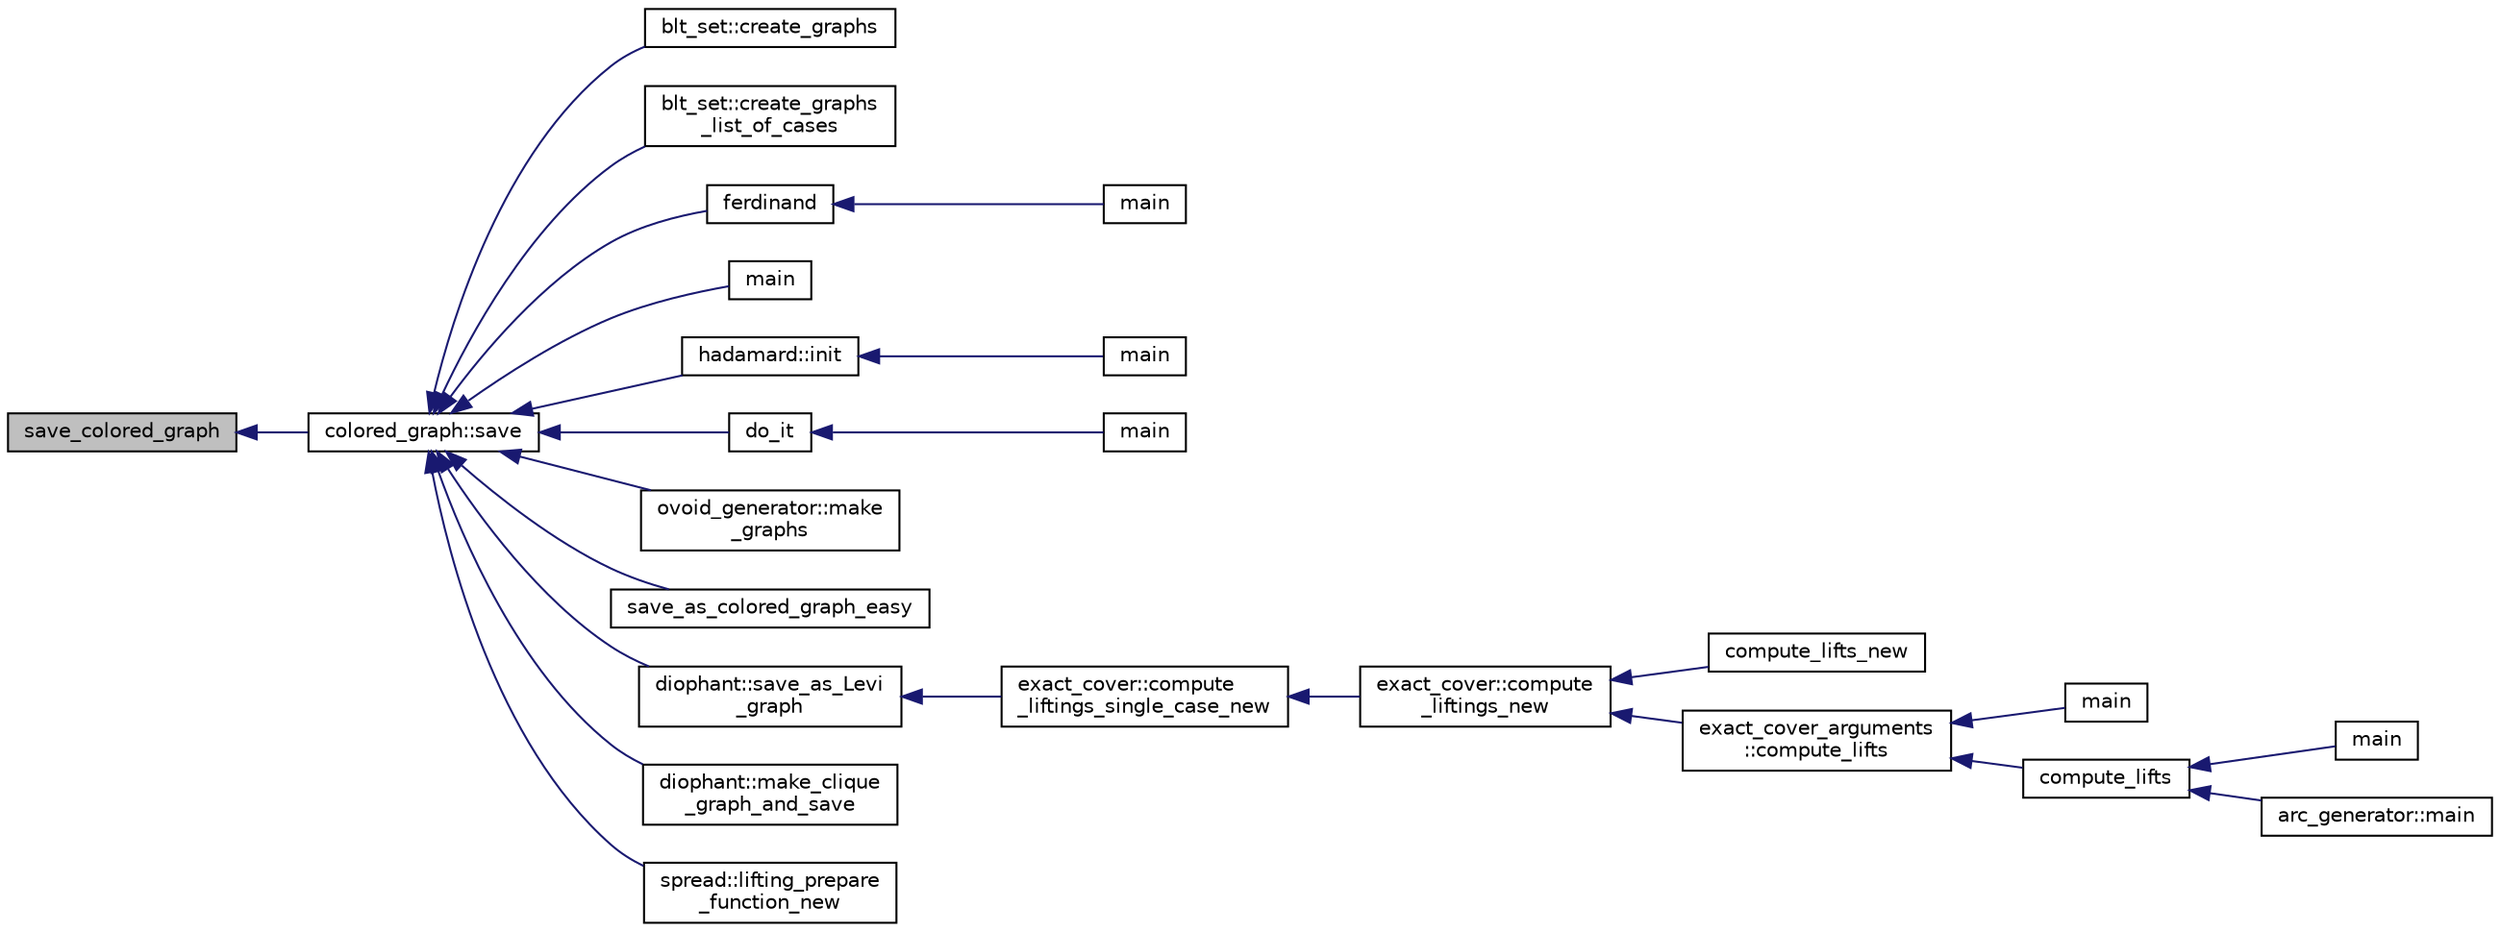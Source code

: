 digraph "save_colored_graph"
{
  edge [fontname="Helvetica",fontsize="10",labelfontname="Helvetica",labelfontsize="10"];
  node [fontname="Helvetica",fontsize="10",shape=record];
  rankdir="LR";
  Node294 [label="save_colored_graph",height=0.2,width=0.4,color="black", fillcolor="grey75", style="filled", fontcolor="black"];
  Node294 -> Node295 [dir="back",color="midnightblue",fontsize="10",style="solid",fontname="Helvetica"];
  Node295 [label="colored_graph::save",height=0.2,width=0.4,color="black", fillcolor="white", style="filled",URL="$dc/de2/classcolored__graph.html#a562912fb7464addacd865057a1a48f75"];
  Node295 -> Node296 [dir="back",color="midnightblue",fontsize="10",style="solid",fontname="Helvetica"];
  Node296 [label="blt_set::create_graphs",height=0.2,width=0.4,color="black", fillcolor="white", style="filled",URL="$d1/d3d/classblt__set.html#a3f1d4a8ed15875c47b327949f26a4533"];
  Node295 -> Node297 [dir="back",color="midnightblue",fontsize="10",style="solid",fontname="Helvetica"];
  Node297 [label="blt_set::create_graphs\l_list_of_cases",height=0.2,width=0.4,color="black", fillcolor="white", style="filled",URL="$d1/d3d/classblt__set.html#a91ad531d4154bd887182dbd6121476f3"];
  Node295 -> Node298 [dir="back",color="midnightblue",fontsize="10",style="solid",fontname="Helvetica"];
  Node298 [label="ferdinand",height=0.2,width=0.4,color="black", fillcolor="white", style="filled",URL="$da/df3/ferdinand_8_c.html#a322b57727d23cf5a0932f11c30ea18d9"];
  Node298 -> Node299 [dir="back",color="midnightblue",fontsize="10",style="solid",fontname="Helvetica"];
  Node299 [label="main",height=0.2,width=0.4,color="black", fillcolor="white", style="filled",URL="$da/df3/ferdinand_8_c.html#a3c04138a5bfe5d72780bb7e82a18e627"];
  Node295 -> Node300 [dir="back",color="midnightblue",fontsize="10",style="solid",fontname="Helvetica"];
  Node300 [label="main",height=0.2,width=0.4,color="black", fillcolor="white", style="filled",URL="$dd/d33/apps_2combinatorics_2grassmann_8_c.html#a3c04138a5bfe5d72780bb7e82a18e627"];
  Node295 -> Node301 [dir="back",color="midnightblue",fontsize="10",style="solid",fontname="Helvetica"];
  Node301 [label="hadamard::init",height=0.2,width=0.4,color="black", fillcolor="white", style="filled",URL="$d7/dbb/classhadamard.html#a16af359850b8bdd0d2a73e260d496c33"];
  Node301 -> Node302 [dir="back",color="midnightblue",fontsize="10",style="solid",fontname="Helvetica"];
  Node302 [label="main",height=0.2,width=0.4,color="black", fillcolor="white", style="filled",URL="$dd/d1d/hadamard_8_c.html#a3c04138a5bfe5d72780bb7e82a18e627"];
  Node295 -> Node303 [dir="back",color="midnightblue",fontsize="10",style="solid",fontname="Helvetica"];
  Node303 [label="do_it",height=0.2,width=0.4,color="black", fillcolor="white", style="filled",URL="$d5/d56/winnie__li_8_c.html#a4a76e267a3647d5cb54c640a98ef405e"];
  Node303 -> Node304 [dir="back",color="midnightblue",fontsize="10",style="solid",fontname="Helvetica"];
  Node304 [label="main",height=0.2,width=0.4,color="black", fillcolor="white", style="filled",URL="$d5/d56/winnie__li_8_c.html#a3c04138a5bfe5d72780bb7e82a18e627"];
  Node295 -> Node305 [dir="back",color="midnightblue",fontsize="10",style="solid",fontname="Helvetica"];
  Node305 [label="ovoid_generator::make\l_graphs",height=0.2,width=0.4,color="black", fillcolor="white", style="filled",URL="$d3/daf/classovoid__generator.html#ad231178badc9e58ed4a0d61f6f7adabc"];
  Node295 -> Node306 [dir="back",color="midnightblue",fontsize="10",style="solid",fontname="Helvetica"];
  Node306 [label="save_as_colored_graph_easy",height=0.2,width=0.4,color="black", fillcolor="white", style="filled",URL="$d5/d87/globals_8h.html#aaa3f21e2269dffac458ed52783c772ff"];
  Node295 -> Node307 [dir="back",color="midnightblue",fontsize="10",style="solid",fontname="Helvetica"];
  Node307 [label="diophant::save_as_Levi\l_graph",height=0.2,width=0.4,color="black", fillcolor="white", style="filled",URL="$d7/d9c/classdiophant.html#ae4eb639f6ce4451428a473c5e2be429d"];
  Node307 -> Node308 [dir="back",color="midnightblue",fontsize="10",style="solid",fontname="Helvetica"];
  Node308 [label="exact_cover::compute\l_liftings_single_case_new",height=0.2,width=0.4,color="black", fillcolor="white", style="filled",URL="$df/d94/classexact__cover.html#ab111dd375f84d6f60ec7edeb2b18523e"];
  Node308 -> Node309 [dir="back",color="midnightblue",fontsize="10",style="solid",fontname="Helvetica"];
  Node309 [label="exact_cover::compute\l_liftings_new",height=0.2,width=0.4,color="black", fillcolor="white", style="filled",URL="$df/d94/classexact__cover.html#a1438b5e280f85abcabeb7f68eeabb72b"];
  Node309 -> Node310 [dir="back",color="midnightblue",fontsize="10",style="solid",fontname="Helvetica"];
  Node310 [label="compute_lifts_new",height=0.2,width=0.4,color="black", fillcolor="white", style="filled",URL="$d0/d76/tl__algebra__and__number__theory_8h.html#a7572cd3732ca8df324632282e9002dc4"];
  Node309 -> Node311 [dir="back",color="midnightblue",fontsize="10",style="solid",fontname="Helvetica"];
  Node311 [label="exact_cover_arguments\l::compute_lifts",height=0.2,width=0.4,color="black", fillcolor="white", style="filled",URL="$d3/dae/classexact__cover__arguments.html#ab0cdb09a17201c89aa9f83bd511dbbf7"];
  Node311 -> Node312 [dir="back",color="midnightblue",fontsize="10",style="solid",fontname="Helvetica"];
  Node312 [label="main",height=0.2,width=0.4,color="black", fillcolor="white", style="filled",URL="$dc/df8/spread__classify_8_c.html#a217dbf8b442f20279ea00b898af96f52"];
  Node311 -> Node313 [dir="back",color="midnightblue",fontsize="10",style="solid",fontname="Helvetica"];
  Node313 [label="compute_lifts",height=0.2,width=0.4,color="black", fillcolor="white", style="filled",URL="$d0/d76/tl__algebra__and__number__theory_8h.html#a82fe3b66a6f9d9075eb8847d7bfe556b"];
  Node313 -> Node314 [dir="back",color="midnightblue",fontsize="10",style="solid",fontname="Helvetica"];
  Node314 [label="main",height=0.2,width=0.4,color="black", fillcolor="white", style="filled",URL="$d1/d5e/blt__main_8_c.html#a217dbf8b442f20279ea00b898af96f52"];
  Node313 -> Node315 [dir="back",color="midnightblue",fontsize="10",style="solid",fontname="Helvetica"];
  Node315 [label="arc_generator::main",height=0.2,width=0.4,color="black", fillcolor="white", style="filled",URL="$d4/d21/classarc__generator.html#ad80140b51b165dad1fe6ab232be7829a"];
  Node295 -> Node316 [dir="back",color="midnightblue",fontsize="10",style="solid",fontname="Helvetica"];
  Node316 [label="diophant::make_clique\l_graph_and_save",height=0.2,width=0.4,color="black", fillcolor="white", style="filled",URL="$d7/d9c/classdiophant.html#aaab296e7a22b31dff0a5b06fdaff9002"];
  Node295 -> Node317 [dir="back",color="midnightblue",fontsize="10",style="solid",fontname="Helvetica"];
  Node317 [label="spread::lifting_prepare\l_function_new",height=0.2,width=0.4,color="black", fillcolor="white", style="filled",URL="$da/dc1/classspread.html#a500beff00dc0689df14c96d73995003d"];
}
